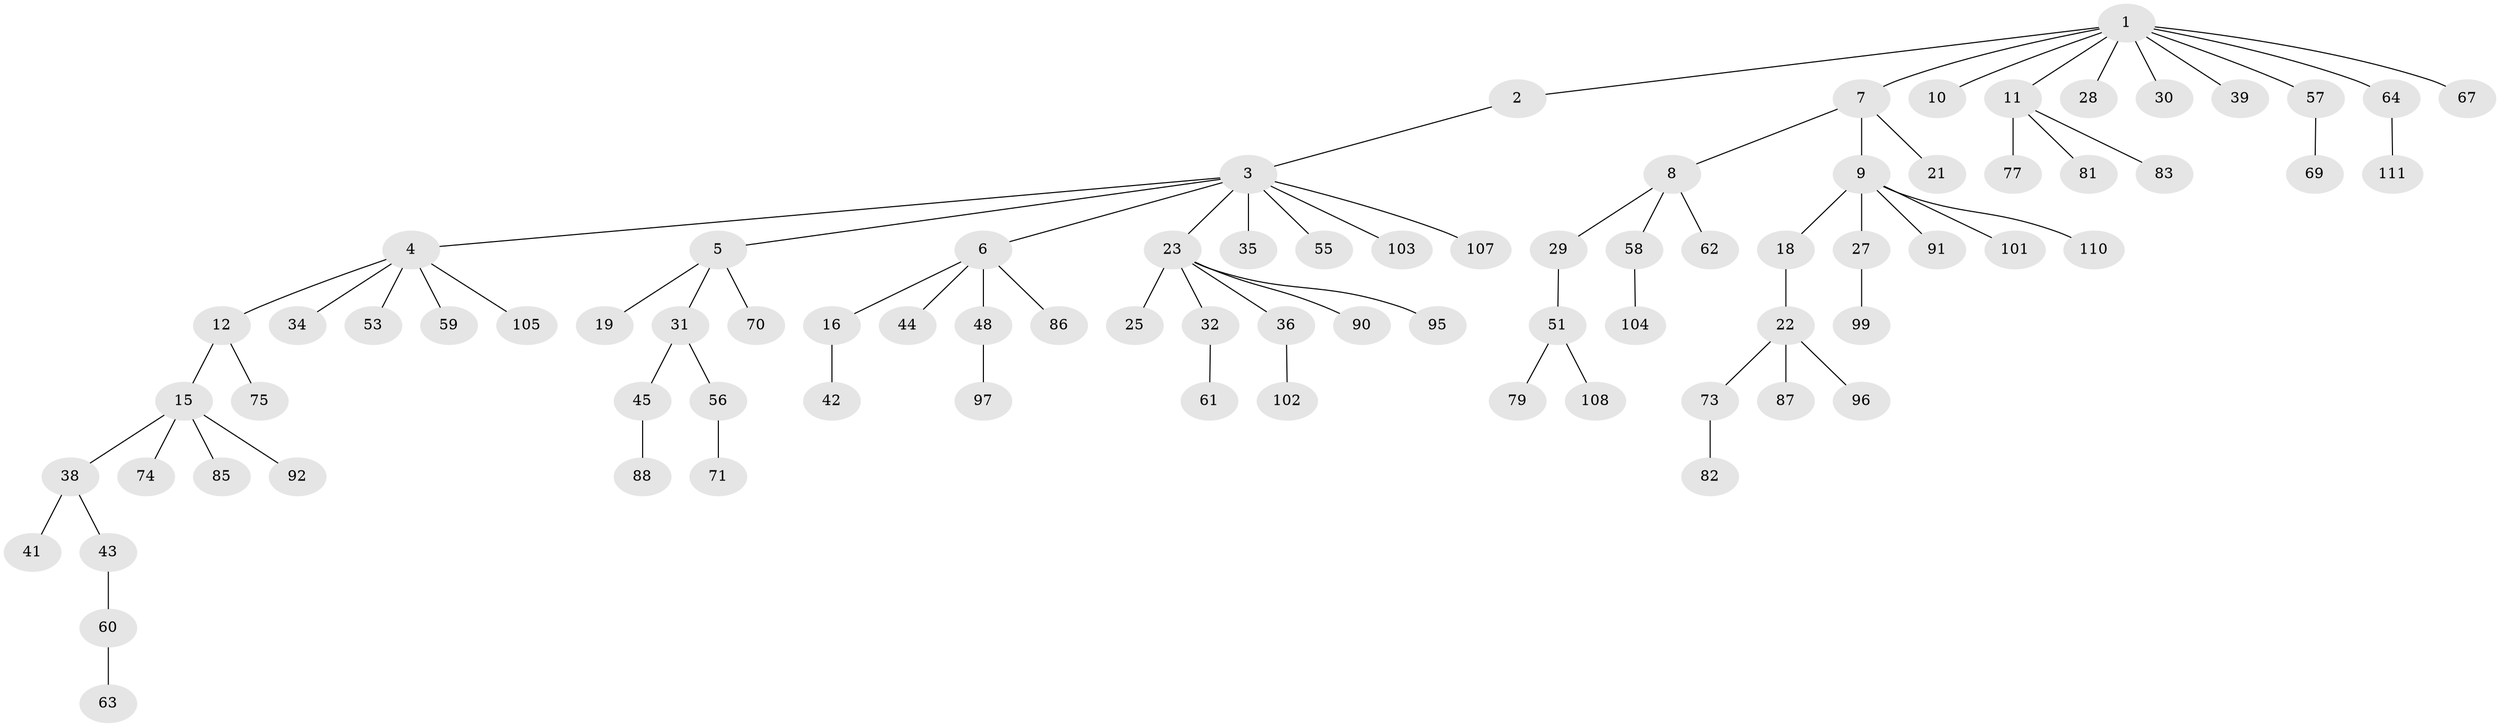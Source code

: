 // Generated by graph-tools (version 1.1) at 2025/52/02/27/25 19:52:12]
// undirected, 81 vertices, 80 edges
graph export_dot {
graph [start="1"]
  node [color=gray90,style=filled];
  1 [super="+13"];
  2 [super="+66"];
  3 [super="+20"];
  4 [super="+26"];
  5;
  6 [super="+33"];
  7 [super="+98"];
  8 [super="+65"];
  9 [super="+89"];
  10 [super="+14"];
  11 [super="+54"];
  12;
  15 [super="+37"];
  16 [super="+17"];
  18 [super="+49"];
  19;
  21;
  22 [super="+46"];
  23 [super="+24"];
  25 [super="+47"];
  27 [super="+52"];
  28;
  29 [super="+93"];
  30;
  31;
  32;
  34 [super="+40"];
  35;
  36 [super="+50"];
  38 [super="+84"];
  39;
  41;
  42;
  43 [super="+80"];
  44;
  45 [super="+68"];
  48 [super="+76"];
  51 [super="+72"];
  53;
  55;
  56 [super="+113"];
  57;
  58;
  59;
  60 [super="+78"];
  61;
  62 [super="+106"];
  63;
  64;
  67;
  69;
  70;
  71;
  73 [super="+100"];
  74;
  75;
  77 [super="+94"];
  79;
  81 [super="+109"];
  82;
  83 [super="+112"];
  85;
  86;
  87;
  88;
  90;
  91;
  92;
  95;
  96;
  97;
  99;
  101;
  102;
  103 [super="+114"];
  104;
  105;
  107;
  108;
  110;
  111;
  1 -- 2;
  1 -- 7;
  1 -- 10;
  1 -- 11;
  1 -- 28;
  1 -- 30;
  1 -- 64;
  1 -- 67;
  1 -- 39;
  1 -- 57;
  2 -- 3;
  3 -- 4;
  3 -- 5;
  3 -- 6;
  3 -- 23;
  3 -- 35;
  3 -- 55;
  3 -- 103;
  3 -- 107;
  4 -- 12;
  4 -- 34;
  4 -- 105;
  4 -- 59;
  4 -- 53;
  5 -- 19;
  5 -- 31;
  5 -- 70;
  6 -- 16;
  6 -- 48;
  6 -- 86;
  6 -- 44;
  7 -- 8;
  7 -- 9;
  7 -- 21;
  8 -- 29;
  8 -- 58;
  8 -- 62;
  9 -- 18;
  9 -- 27;
  9 -- 91;
  9 -- 101;
  9 -- 110;
  11 -- 81;
  11 -- 83;
  11 -- 77;
  12 -- 15;
  12 -- 75;
  15 -- 74;
  15 -- 85;
  15 -- 92;
  15 -- 38;
  16 -- 42;
  18 -- 22;
  22 -- 73;
  22 -- 96;
  22 -- 87;
  23 -- 25;
  23 -- 32;
  23 -- 90;
  23 -- 95;
  23 -- 36;
  27 -- 99;
  29 -- 51;
  31 -- 45;
  31 -- 56;
  32 -- 61;
  36 -- 102;
  38 -- 41;
  38 -- 43;
  43 -- 60;
  45 -- 88;
  48 -- 97;
  51 -- 108;
  51 -- 79;
  56 -- 71;
  57 -- 69;
  58 -- 104;
  60 -- 63;
  64 -- 111;
  73 -- 82;
}
